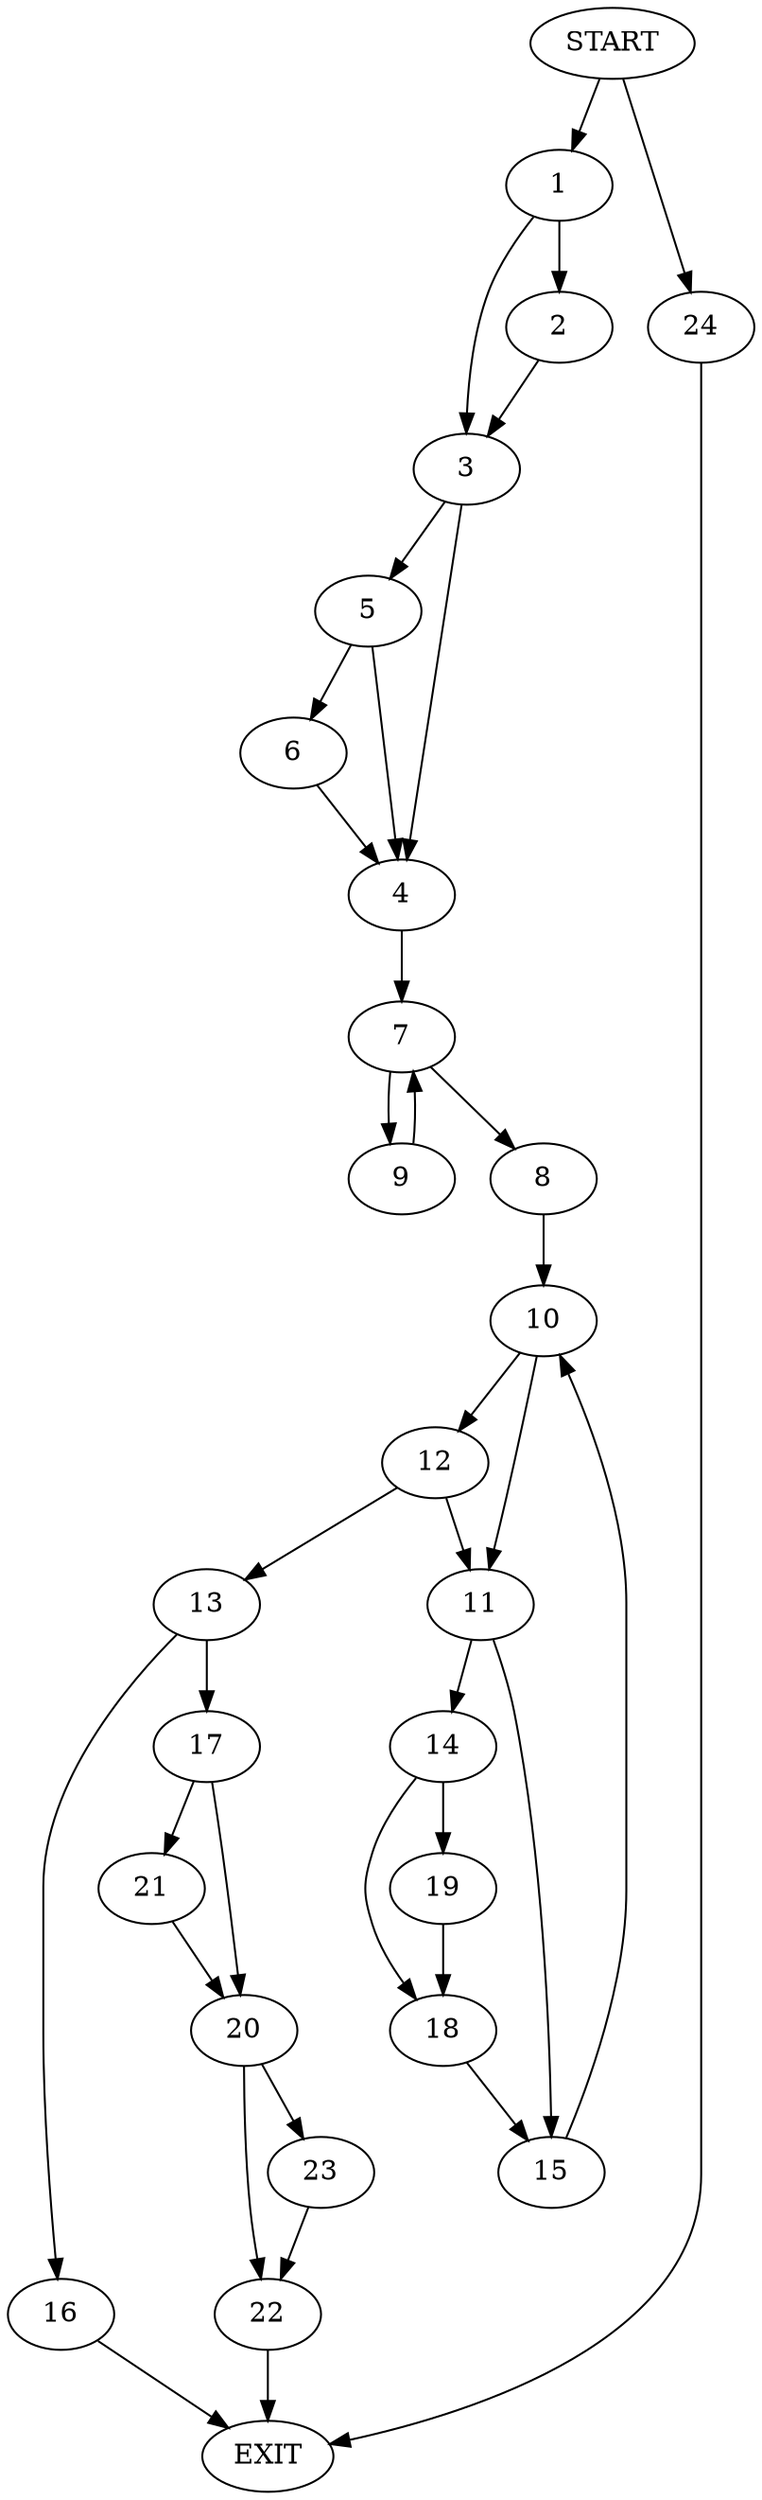 digraph {
0 [label="START"]
25 [label="EXIT"]
0 -> 1
1 -> 2
1 -> 3
2 -> 3
3 -> 4
3 -> 5
5 -> 4
5 -> 6
4 -> 7
6 -> 4
7 -> 8
7 -> 9
8 -> 10
9 -> 7
10 -> 11
10 -> 12
12 -> 11
12 -> 13
11 -> 14
11 -> 15
13 -> 16
13 -> 17
14 -> 18
14 -> 19
15 -> 10
18 -> 15
19 -> 18
16 -> 25
17 -> 20
17 -> 21
21 -> 20
20 -> 22
20 -> 23
23 -> 22
22 -> 25
0 -> 24
24 -> 25
}
